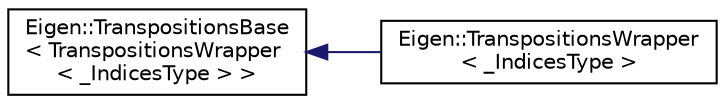 digraph "Graphical Class Hierarchy"
{
  edge [fontname="Helvetica",fontsize="10",labelfontname="Helvetica",labelfontsize="10"];
  node [fontname="Helvetica",fontsize="10",shape=record];
  rankdir="LR";
  Node1 [label="Eigen::TranspositionsBase\l\< TranspositionsWrapper\l\< _IndicesType \> \>",height=0.2,width=0.4,color="black", fillcolor="white", style="filled",URL="$class_eigen_1_1_transpositions_base.html"];
  Node1 -> Node2 [dir="back",color="midnightblue",fontsize="10",style="solid",fontname="Helvetica"];
  Node2 [label="Eigen::TranspositionsWrapper\l\< _IndicesType \>",height=0.2,width=0.4,color="black", fillcolor="white", style="filled",URL="$class_eigen_1_1_transpositions_wrapper.html"];
}
